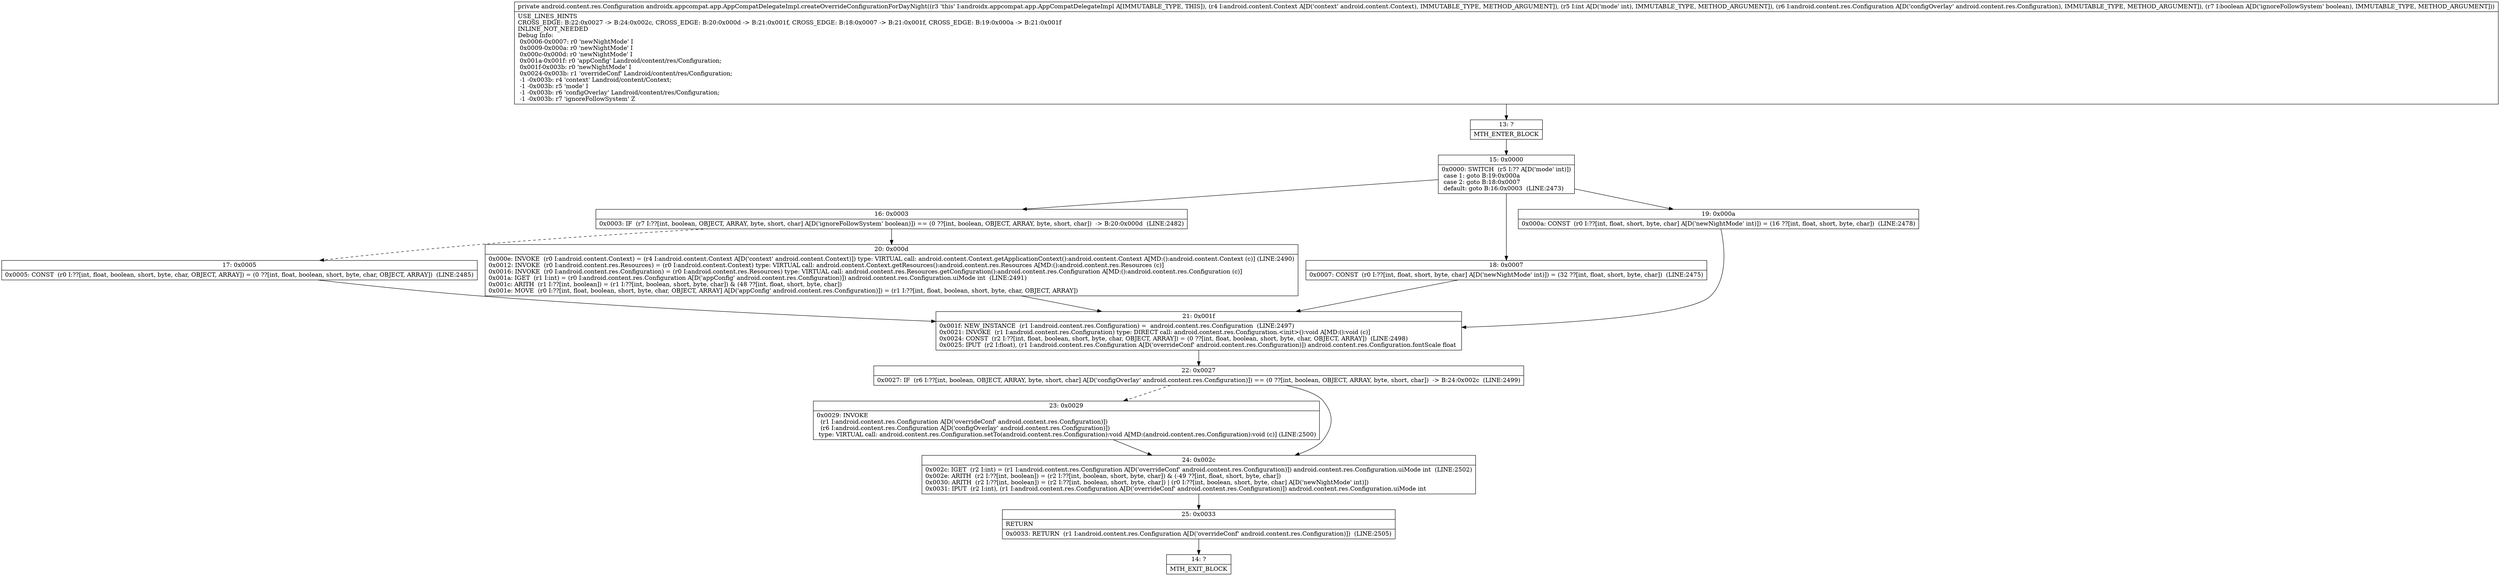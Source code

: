 digraph "CFG forandroidx.appcompat.app.AppCompatDelegateImpl.createOverrideConfigurationForDayNight(Landroid\/content\/Context;ILandroid\/content\/res\/Configuration;Z)Landroid\/content\/res\/Configuration;" {
Node_13 [shape=record,label="{13\:\ ?|MTH_ENTER_BLOCK\l}"];
Node_15 [shape=record,label="{15\:\ 0x0000|0x0000: SWITCH  (r5 I:?? A[D('mode' int)])\l case 1: goto B:19:0x000a\l case 2: goto B:18:0x0007\l default: goto B:16:0x0003  (LINE:2473)\l}"];
Node_16 [shape=record,label="{16\:\ 0x0003|0x0003: IF  (r7 I:??[int, boolean, OBJECT, ARRAY, byte, short, char] A[D('ignoreFollowSystem' boolean)]) == (0 ??[int, boolean, OBJECT, ARRAY, byte, short, char])  \-\> B:20:0x000d  (LINE:2482)\l}"];
Node_17 [shape=record,label="{17\:\ 0x0005|0x0005: CONST  (r0 I:??[int, float, boolean, short, byte, char, OBJECT, ARRAY]) = (0 ??[int, float, boolean, short, byte, char, OBJECT, ARRAY])  (LINE:2485)\l}"];
Node_21 [shape=record,label="{21\:\ 0x001f|0x001f: NEW_INSTANCE  (r1 I:android.content.res.Configuration) =  android.content.res.Configuration  (LINE:2497)\l0x0021: INVOKE  (r1 I:android.content.res.Configuration) type: DIRECT call: android.content.res.Configuration.\<init\>():void A[MD:():void (c)]\l0x0024: CONST  (r2 I:??[int, float, boolean, short, byte, char, OBJECT, ARRAY]) = (0 ??[int, float, boolean, short, byte, char, OBJECT, ARRAY])  (LINE:2498)\l0x0025: IPUT  (r2 I:float), (r1 I:android.content.res.Configuration A[D('overrideConf' android.content.res.Configuration)]) android.content.res.Configuration.fontScale float \l}"];
Node_22 [shape=record,label="{22\:\ 0x0027|0x0027: IF  (r6 I:??[int, boolean, OBJECT, ARRAY, byte, short, char] A[D('configOverlay' android.content.res.Configuration)]) == (0 ??[int, boolean, OBJECT, ARRAY, byte, short, char])  \-\> B:24:0x002c  (LINE:2499)\l}"];
Node_23 [shape=record,label="{23\:\ 0x0029|0x0029: INVOKE  \l  (r1 I:android.content.res.Configuration A[D('overrideConf' android.content.res.Configuration)])\l  (r6 I:android.content.res.Configuration A[D('configOverlay' android.content.res.Configuration)])\l type: VIRTUAL call: android.content.res.Configuration.setTo(android.content.res.Configuration):void A[MD:(android.content.res.Configuration):void (c)] (LINE:2500)\l}"];
Node_24 [shape=record,label="{24\:\ 0x002c|0x002c: IGET  (r2 I:int) = (r1 I:android.content.res.Configuration A[D('overrideConf' android.content.res.Configuration)]) android.content.res.Configuration.uiMode int  (LINE:2502)\l0x002e: ARITH  (r2 I:??[int, boolean]) = (r2 I:??[int, boolean, short, byte, char]) & (\-49 ??[int, float, short, byte, char]) \l0x0030: ARITH  (r2 I:??[int, boolean]) = (r2 I:??[int, boolean, short, byte, char]) \| (r0 I:??[int, boolean, short, byte, char] A[D('newNightMode' int)]) \l0x0031: IPUT  (r2 I:int), (r1 I:android.content.res.Configuration A[D('overrideConf' android.content.res.Configuration)]) android.content.res.Configuration.uiMode int \l}"];
Node_25 [shape=record,label="{25\:\ 0x0033|RETURN\l|0x0033: RETURN  (r1 I:android.content.res.Configuration A[D('overrideConf' android.content.res.Configuration)])  (LINE:2505)\l}"];
Node_14 [shape=record,label="{14\:\ ?|MTH_EXIT_BLOCK\l}"];
Node_20 [shape=record,label="{20\:\ 0x000d|0x000e: INVOKE  (r0 I:android.content.Context) = (r4 I:android.content.Context A[D('context' android.content.Context)]) type: VIRTUAL call: android.content.Context.getApplicationContext():android.content.Context A[MD:():android.content.Context (c)] (LINE:2490)\l0x0012: INVOKE  (r0 I:android.content.res.Resources) = (r0 I:android.content.Context) type: VIRTUAL call: android.content.Context.getResources():android.content.res.Resources A[MD:():android.content.res.Resources (c)]\l0x0016: INVOKE  (r0 I:android.content.res.Configuration) = (r0 I:android.content.res.Resources) type: VIRTUAL call: android.content.res.Resources.getConfiguration():android.content.res.Configuration A[MD:():android.content.res.Configuration (c)]\l0x001a: IGET  (r1 I:int) = (r0 I:android.content.res.Configuration A[D('appConfig' android.content.res.Configuration)]) android.content.res.Configuration.uiMode int  (LINE:2491)\l0x001c: ARITH  (r1 I:??[int, boolean]) = (r1 I:??[int, boolean, short, byte, char]) & (48 ??[int, float, short, byte, char]) \l0x001e: MOVE  (r0 I:??[int, float, boolean, short, byte, char, OBJECT, ARRAY] A[D('appConfig' android.content.res.Configuration)]) = (r1 I:??[int, float, boolean, short, byte, char, OBJECT, ARRAY]) \l}"];
Node_18 [shape=record,label="{18\:\ 0x0007|0x0007: CONST  (r0 I:??[int, float, short, byte, char] A[D('newNightMode' int)]) = (32 ??[int, float, short, byte, char])  (LINE:2475)\l}"];
Node_19 [shape=record,label="{19\:\ 0x000a|0x000a: CONST  (r0 I:??[int, float, short, byte, char] A[D('newNightMode' int)]) = (16 ??[int, float, short, byte, char])  (LINE:2478)\l}"];
MethodNode[shape=record,label="{private android.content.res.Configuration androidx.appcompat.app.AppCompatDelegateImpl.createOverrideConfigurationForDayNight((r3 'this' I:androidx.appcompat.app.AppCompatDelegateImpl A[IMMUTABLE_TYPE, THIS]), (r4 I:android.content.Context A[D('context' android.content.Context), IMMUTABLE_TYPE, METHOD_ARGUMENT]), (r5 I:int A[D('mode' int), IMMUTABLE_TYPE, METHOD_ARGUMENT]), (r6 I:android.content.res.Configuration A[D('configOverlay' android.content.res.Configuration), IMMUTABLE_TYPE, METHOD_ARGUMENT]), (r7 I:boolean A[D('ignoreFollowSystem' boolean), IMMUTABLE_TYPE, METHOD_ARGUMENT]))  | USE_LINES_HINTS\lCROSS_EDGE: B:22:0x0027 \-\> B:24:0x002c, CROSS_EDGE: B:20:0x000d \-\> B:21:0x001f, CROSS_EDGE: B:18:0x0007 \-\> B:21:0x001f, CROSS_EDGE: B:19:0x000a \-\> B:21:0x001f\lINLINE_NOT_NEEDED\lDebug Info:\l  0x0006\-0x0007: r0 'newNightMode' I\l  0x0009\-0x000a: r0 'newNightMode' I\l  0x000c\-0x000d: r0 'newNightMode' I\l  0x001a\-0x001f: r0 'appConfig' Landroid\/content\/res\/Configuration;\l  0x001f\-0x003b: r0 'newNightMode' I\l  0x0024\-0x003b: r1 'overrideConf' Landroid\/content\/res\/Configuration;\l  \-1 \-0x003b: r4 'context' Landroid\/content\/Context;\l  \-1 \-0x003b: r5 'mode' I\l  \-1 \-0x003b: r6 'configOverlay' Landroid\/content\/res\/Configuration;\l  \-1 \-0x003b: r7 'ignoreFollowSystem' Z\l}"];
MethodNode -> Node_13;Node_13 -> Node_15;
Node_15 -> Node_16;
Node_15 -> Node_18;
Node_15 -> Node_19;
Node_16 -> Node_17[style=dashed];
Node_16 -> Node_20;
Node_17 -> Node_21;
Node_21 -> Node_22;
Node_22 -> Node_23[style=dashed];
Node_22 -> Node_24;
Node_23 -> Node_24;
Node_24 -> Node_25;
Node_25 -> Node_14;
Node_20 -> Node_21;
Node_18 -> Node_21;
Node_19 -> Node_21;
}

